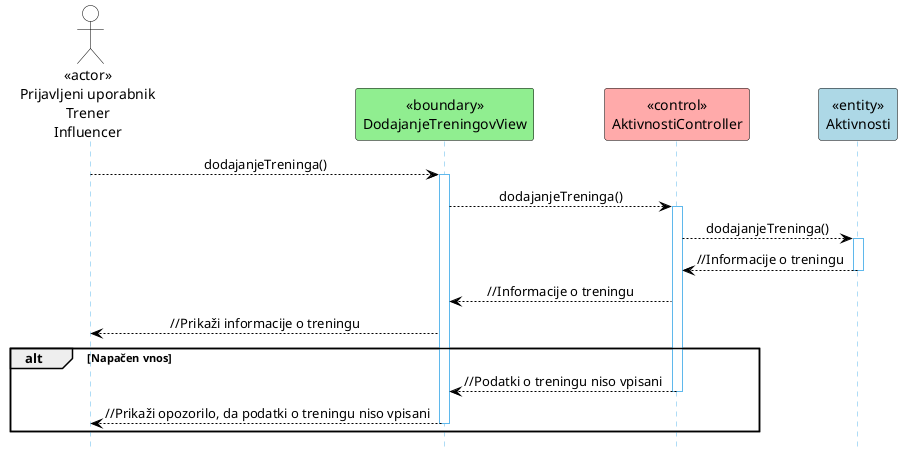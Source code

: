 @startuml
hide footbox

skinparam backgroundcolor transparent
skinparam defaultTextAlignment center
skinparam actorBorderColor black
skinparam actorBackgroundColor white
skinparam arrowColor black  
skinparam sequenceLifeLineBorderColor #5FB8EC
skinparam sequenceParticipantBorderColor #Black
skinparam sequenceParticipantBackgroundColor white

actor PrijavljeniUpor as "<<actor>>\nPrijavljeni uporabnik\nTrener\nInfluencer"
participant AnalizaTrenignovView as "<<boundary>>\nDodajanjeTreningovView" #LightGreen
participant AktivnostiController as "<<control>>\nAktivnostiController" #FFAAAA
participant Aktivnost as "<<entity>>\nAktivnosti" #LightBlue

PrijavljeniUpor --> AnalizaTrenignovView: dodajanjeTreninga()
activate AnalizaTrenignovView
AnalizaTrenignovView --> AktivnostiController: dodajanjeTreninga()
activate AktivnostiController
AktivnostiController --> Aktivnost: dodajanjeTreninga()
activate Aktivnost
Aktivnost --> AktivnostiController: //Informacije o treningu
deactivate Aktivnost
AktivnostiController --> AnalizaTrenignovView: //Informacije o treningu
AnalizaTrenignovView --> PrijavljeniUpor: //Prikaži informacije o treningu

alt Napačen vnos

AktivnostiController --> AnalizaTrenignovView: //Podatki o treningu niso vpisani
deactivate AktivnostiController
AnalizaTrenignovView --> PrijavljeniUpor: //Prikaži opozorilo, da podatki o treningu niso vpisani
deactivate AnalizaTrenignovView

end
@enduml
